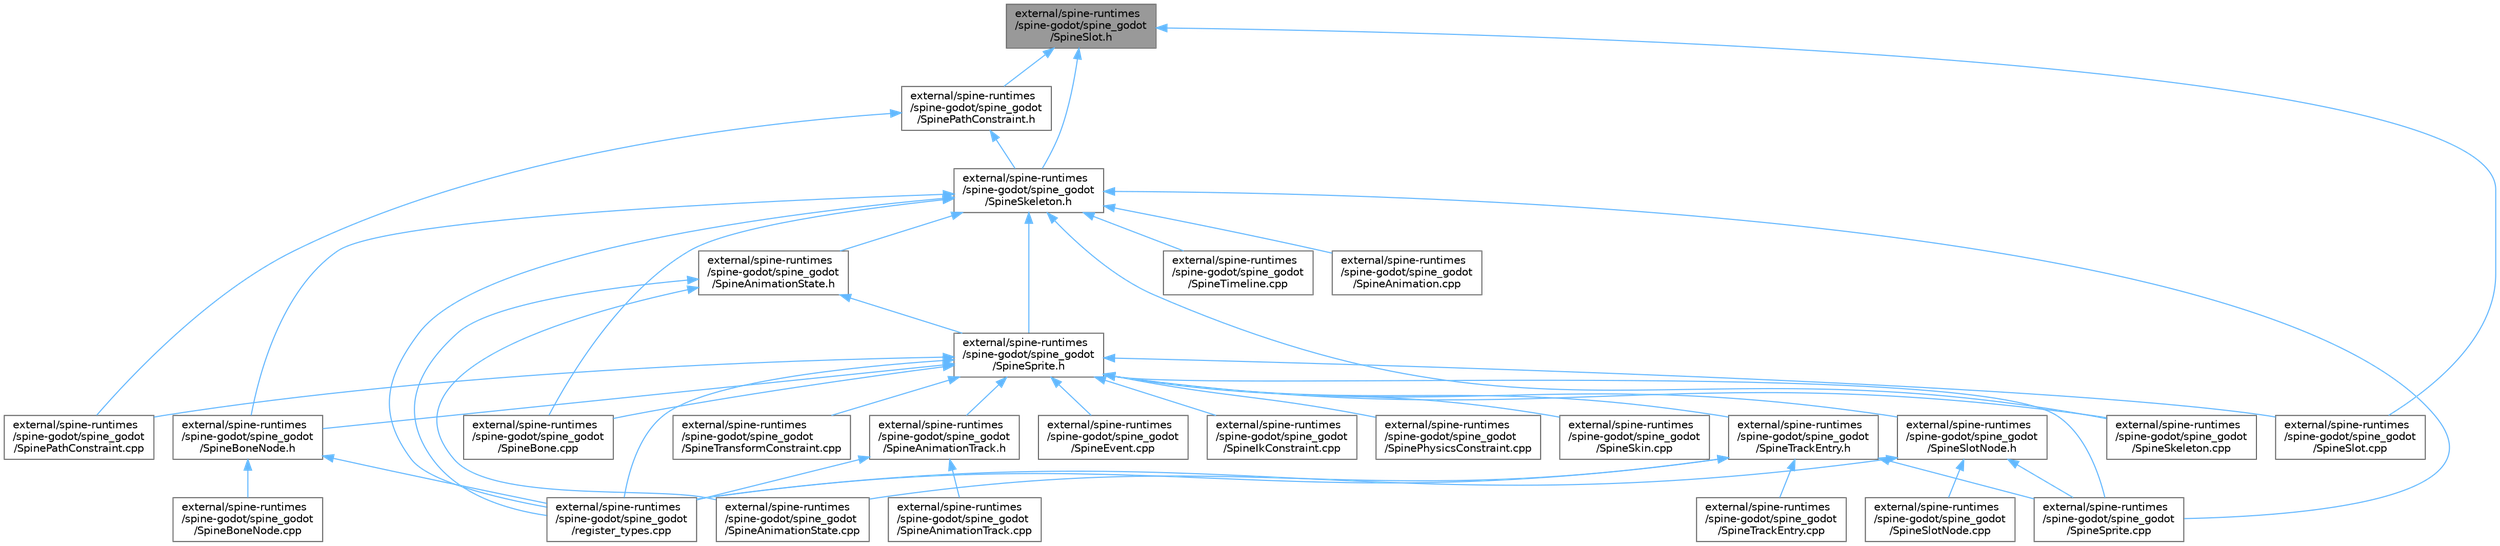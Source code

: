 digraph "external/spine-runtimes/spine-godot/spine_godot/SpineSlot.h"
{
 // LATEX_PDF_SIZE
  bgcolor="transparent";
  edge [fontname=Helvetica,fontsize=10,labelfontname=Helvetica,labelfontsize=10];
  node [fontname=Helvetica,fontsize=10,shape=box,height=0.2,width=0.4];
  Node1 [id="Node000001",label="external/spine-runtimes\l/spine-godot/spine_godot\l/SpineSlot.h",height=0.2,width=0.4,color="gray40", fillcolor="grey60", style="filled", fontcolor="black",tooltip=" "];
  Node1 -> Node2 [id="edge1_Node000001_Node000002",dir="back",color="steelblue1",style="solid",tooltip=" "];
  Node2 [id="Node000002",label="external/spine-runtimes\l/spine-godot/spine_godot\l/SpinePathConstraint.h",height=0.2,width=0.4,color="grey40", fillcolor="white", style="filled",URL="$_spine_path_constraint_8h.html",tooltip=" "];
  Node2 -> Node3 [id="edge2_Node000002_Node000003",dir="back",color="steelblue1",style="solid",tooltip=" "];
  Node3 [id="Node000003",label="external/spine-runtimes\l/spine-godot/spine_godot\l/SpinePathConstraint.cpp",height=0.2,width=0.4,color="grey40", fillcolor="white", style="filled",URL="$_spine_path_constraint_8cpp.html",tooltip=" "];
  Node2 -> Node4 [id="edge3_Node000002_Node000004",dir="back",color="steelblue1",style="solid",tooltip=" "];
  Node4 [id="Node000004",label="external/spine-runtimes\l/spine-godot/spine_godot\l/SpineSkeleton.h",height=0.2,width=0.4,color="grey40", fillcolor="white", style="filled",URL="$_spine_skeleton_8h.html",tooltip=" "];
  Node4 -> Node5 [id="edge4_Node000004_Node000005",dir="back",color="steelblue1",style="solid",tooltip=" "];
  Node5 [id="Node000005",label="external/spine-runtimes\l/spine-godot/spine_godot\l/SpineAnimation.cpp",height=0.2,width=0.4,color="grey40", fillcolor="white", style="filled",URL="$_spine_animation_8cpp.html",tooltip=" "];
  Node4 -> Node6 [id="edge5_Node000004_Node000006",dir="back",color="steelblue1",style="solid",tooltip=" "];
  Node6 [id="Node000006",label="external/spine-runtimes\l/spine-godot/spine_godot\l/SpineAnimationState.h",height=0.2,width=0.4,color="grey40", fillcolor="white", style="filled",URL="$_spine_animation_state_8h.html",tooltip=" "];
  Node6 -> Node7 [id="edge6_Node000006_Node000007",dir="back",color="steelblue1",style="solid",tooltip=" "];
  Node7 [id="Node000007",label="external/spine-runtimes\l/spine-godot/spine_godot\l/SpineAnimationState.cpp",height=0.2,width=0.4,color="grey40", fillcolor="white", style="filled",URL="$_spine_animation_state_8cpp.html",tooltip=" "];
  Node6 -> Node8 [id="edge7_Node000006_Node000008",dir="back",color="steelblue1",style="solid",tooltip=" "];
  Node8 [id="Node000008",label="external/spine-runtimes\l/spine-godot/spine_godot\l/SpineSprite.h",height=0.2,width=0.4,color="grey40", fillcolor="white", style="filled",URL="$_spine_sprite_8h.html",tooltip=" "];
  Node8 -> Node9 [id="edge8_Node000008_Node000009",dir="back",color="steelblue1",style="solid",tooltip=" "];
  Node9 [id="Node000009",label="external/spine-runtimes\l/spine-godot/spine_godot\l/SpineAnimationTrack.h",height=0.2,width=0.4,color="grey40", fillcolor="white", style="filled",URL="$_spine_animation_track_8h.html",tooltip=" "];
  Node9 -> Node10 [id="edge9_Node000009_Node000010",dir="back",color="steelblue1",style="solid",tooltip=" "];
  Node10 [id="Node000010",label="external/spine-runtimes\l/spine-godot/spine_godot\l/SpineAnimationTrack.cpp",height=0.2,width=0.4,color="grey40", fillcolor="white", style="filled",URL="$_spine_animation_track_8cpp.html",tooltip=" "];
  Node9 -> Node11 [id="edge10_Node000009_Node000011",dir="back",color="steelblue1",style="solid",tooltip=" "];
  Node11 [id="Node000011",label="external/spine-runtimes\l/spine-godot/spine_godot\l/register_types.cpp",height=0.2,width=0.4,color="grey40", fillcolor="white", style="filled",URL="$register__types_8cpp.html",tooltip=" "];
  Node8 -> Node12 [id="edge11_Node000008_Node000012",dir="back",color="steelblue1",style="solid",tooltip=" "];
  Node12 [id="Node000012",label="external/spine-runtimes\l/spine-godot/spine_godot\l/SpineBone.cpp",height=0.2,width=0.4,color="grey40", fillcolor="white", style="filled",URL="$_spine_bone_8cpp.html",tooltip=" "];
  Node8 -> Node13 [id="edge12_Node000008_Node000013",dir="back",color="steelblue1",style="solid",tooltip=" "];
  Node13 [id="Node000013",label="external/spine-runtimes\l/spine-godot/spine_godot\l/SpineBoneNode.h",height=0.2,width=0.4,color="grey40", fillcolor="white", style="filled",URL="$_spine_bone_node_8h.html",tooltip=" "];
  Node13 -> Node14 [id="edge13_Node000013_Node000014",dir="back",color="steelblue1",style="solid",tooltip=" "];
  Node14 [id="Node000014",label="external/spine-runtimes\l/spine-godot/spine_godot\l/SpineBoneNode.cpp",height=0.2,width=0.4,color="grey40", fillcolor="white", style="filled",URL="$_spine_bone_node_8cpp.html",tooltip=" "];
  Node13 -> Node11 [id="edge14_Node000013_Node000011",dir="back",color="steelblue1",style="solid",tooltip=" "];
  Node8 -> Node15 [id="edge15_Node000008_Node000015",dir="back",color="steelblue1",style="solid",tooltip=" "];
  Node15 [id="Node000015",label="external/spine-runtimes\l/spine-godot/spine_godot\l/SpineEvent.cpp",height=0.2,width=0.4,color="grey40", fillcolor="white", style="filled",URL="$_spine_event_8cpp.html",tooltip=" "];
  Node8 -> Node16 [id="edge16_Node000008_Node000016",dir="back",color="steelblue1",style="solid",tooltip=" "];
  Node16 [id="Node000016",label="external/spine-runtimes\l/spine-godot/spine_godot\l/SpineIkConstraint.cpp",height=0.2,width=0.4,color="grey40", fillcolor="white", style="filled",URL="$_spine_ik_constraint_8cpp.html",tooltip=" "];
  Node8 -> Node3 [id="edge17_Node000008_Node000003",dir="back",color="steelblue1",style="solid",tooltip=" "];
  Node8 -> Node17 [id="edge18_Node000008_Node000017",dir="back",color="steelblue1",style="solid",tooltip=" "];
  Node17 [id="Node000017",label="external/spine-runtimes\l/spine-godot/spine_godot\l/SpinePhysicsConstraint.cpp",height=0.2,width=0.4,color="grey40", fillcolor="white", style="filled",URL="$_spine_physics_constraint_8cpp.html",tooltip=" "];
  Node8 -> Node18 [id="edge19_Node000008_Node000018",dir="back",color="steelblue1",style="solid",tooltip=" "];
  Node18 [id="Node000018",label="external/spine-runtimes\l/spine-godot/spine_godot\l/SpineSkeleton.cpp",height=0.2,width=0.4,color="grey40", fillcolor="white", style="filled",URL="$_spine_skeleton_8cpp.html",tooltip=" "];
  Node8 -> Node19 [id="edge20_Node000008_Node000019",dir="back",color="steelblue1",style="solid",tooltip=" "];
  Node19 [id="Node000019",label="external/spine-runtimes\l/spine-godot/spine_godot\l/SpineSkin.cpp",height=0.2,width=0.4,color="grey40", fillcolor="white", style="filled",URL="$_spine_skin_8cpp.html",tooltip=" "];
  Node8 -> Node20 [id="edge21_Node000008_Node000020",dir="back",color="steelblue1",style="solid",tooltip=" "];
  Node20 [id="Node000020",label="external/spine-runtimes\l/spine-godot/spine_godot\l/SpineSlot.cpp",height=0.2,width=0.4,color="grey40", fillcolor="white", style="filled",URL="$_spine_slot_8cpp.html",tooltip=" "];
  Node8 -> Node21 [id="edge22_Node000008_Node000021",dir="back",color="steelblue1",style="solid",tooltip=" "];
  Node21 [id="Node000021",label="external/spine-runtimes\l/spine-godot/spine_godot\l/SpineSlotNode.h",height=0.2,width=0.4,color="grey40", fillcolor="white", style="filled",URL="$_spine_slot_node_8h.html",tooltip=" "];
  Node21 -> Node22 [id="edge23_Node000021_Node000022",dir="back",color="steelblue1",style="solid",tooltip=" "];
  Node22 [id="Node000022",label="external/spine-runtimes\l/spine-godot/spine_godot\l/SpineSlotNode.cpp",height=0.2,width=0.4,color="grey40", fillcolor="white", style="filled",URL="$_spine_slot_node_8cpp.html",tooltip=" "];
  Node21 -> Node23 [id="edge24_Node000021_Node000023",dir="back",color="steelblue1",style="solid",tooltip=" "];
  Node23 [id="Node000023",label="external/spine-runtimes\l/spine-godot/spine_godot\l/SpineSprite.cpp",height=0.2,width=0.4,color="grey40", fillcolor="white", style="filled",URL="$_spine_sprite_8cpp.html",tooltip=" "];
  Node21 -> Node11 [id="edge25_Node000021_Node000011",dir="back",color="steelblue1",style="solid",tooltip=" "];
  Node8 -> Node23 [id="edge26_Node000008_Node000023",dir="back",color="steelblue1",style="solid",tooltip=" "];
  Node8 -> Node24 [id="edge27_Node000008_Node000024",dir="back",color="steelblue1",style="solid",tooltip=" "];
  Node24 [id="Node000024",label="external/spine-runtimes\l/spine-godot/spine_godot\l/SpineTrackEntry.h",height=0.2,width=0.4,color="grey40", fillcolor="white", style="filled",URL="$_spine_track_entry_8h.html",tooltip=" "];
  Node24 -> Node7 [id="edge28_Node000024_Node000007",dir="back",color="steelblue1",style="solid",tooltip=" "];
  Node24 -> Node23 [id="edge29_Node000024_Node000023",dir="back",color="steelblue1",style="solid",tooltip=" "];
  Node24 -> Node25 [id="edge30_Node000024_Node000025",dir="back",color="steelblue1",style="solid",tooltip=" "];
  Node25 [id="Node000025",label="external/spine-runtimes\l/spine-godot/spine_godot\l/SpineTrackEntry.cpp",height=0.2,width=0.4,color="grey40", fillcolor="white", style="filled",URL="$_spine_track_entry_8cpp.html",tooltip=" "];
  Node24 -> Node11 [id="edge31_Node000024_Node000011",dir="back",color="steelblue1",style="solid",tooltip=" "];
  Node8 -> Node26 [id="edge32_Node000008_Node000026",dir="back",color="steelblue1",style="solid",tooltip=" "];
  Node26 [id="Node000026",label="external/spine-runtimes\l/spine-godot/spine_godot\l/SpineTransformConstraint.cpp",height=0.2,width=0.4,color="grey40", fillcolor="white", style="filled",URL="$_spine_transform_constraint_8cpp.html",tooltip=" "];
  Node8 -> Node11 [id="edge33_Node000008_Node000011",dir="back",color="steelblue1",style="solid",tooltip=" "];
  Node6 -> Node11 [id="edge34_Node000006_Node000011",dir="back",color="steelblue1",style="solid",tooltip=" "];
  Node4 -> Node12 [id="edge35_Node000004_Node000012",dir="back",color="steelblue1",style="solid",tooltip=" "];
  Node4 -> Node13 [id="edge36_Node000004_Node000013",dir="back",color="steelblue1",style="solid",tooltip=" "];
  Node4 -> Node18 [id="edge37_Node000004_Node000018",dir="back",color="steelblue1",style="solid",tooltip=" "];
  Node4 -> Node23 [id="edge38_Node000004_Node000023",dir="back",color="steelblue1",style="solid",tooltip=" "];
  Node4 -> Node8 [id="edge39_Node000004_Node000008",dir="back",color="steelblue1",style="solid",tooltip=" "];
  Node4 -> Node27 [id="edge40_Node000004_Node000027",dir="back",color="steelblue1",style="solid",tooltip=" "];
  Node27 [id="Node000027",label="external/spine-runtimes\l/spine-godot/spine_godot\l/SpineTimeline.cpp",height=0.2,width=0.4,color="grey40", fillcolor="white", style="filled",URL="$_spine_timeline_8cpp.html",tooltip=" "];
  Node4 -> Node11 [id="edge41_Node000004_Node000011",dir="back",color="steelblue1",style="solid",tooltip=" "];
  Node1 -> Node4 [id="edge42_Node000001_Node000004",dir="back",color="steelblue1",style="solid",tooltip=" "];
  Node1 -> Node20 [id="edge43_Node000001_Node000020",dir="back",color="steelblue1",style="solid",tooltip=" "];
}
